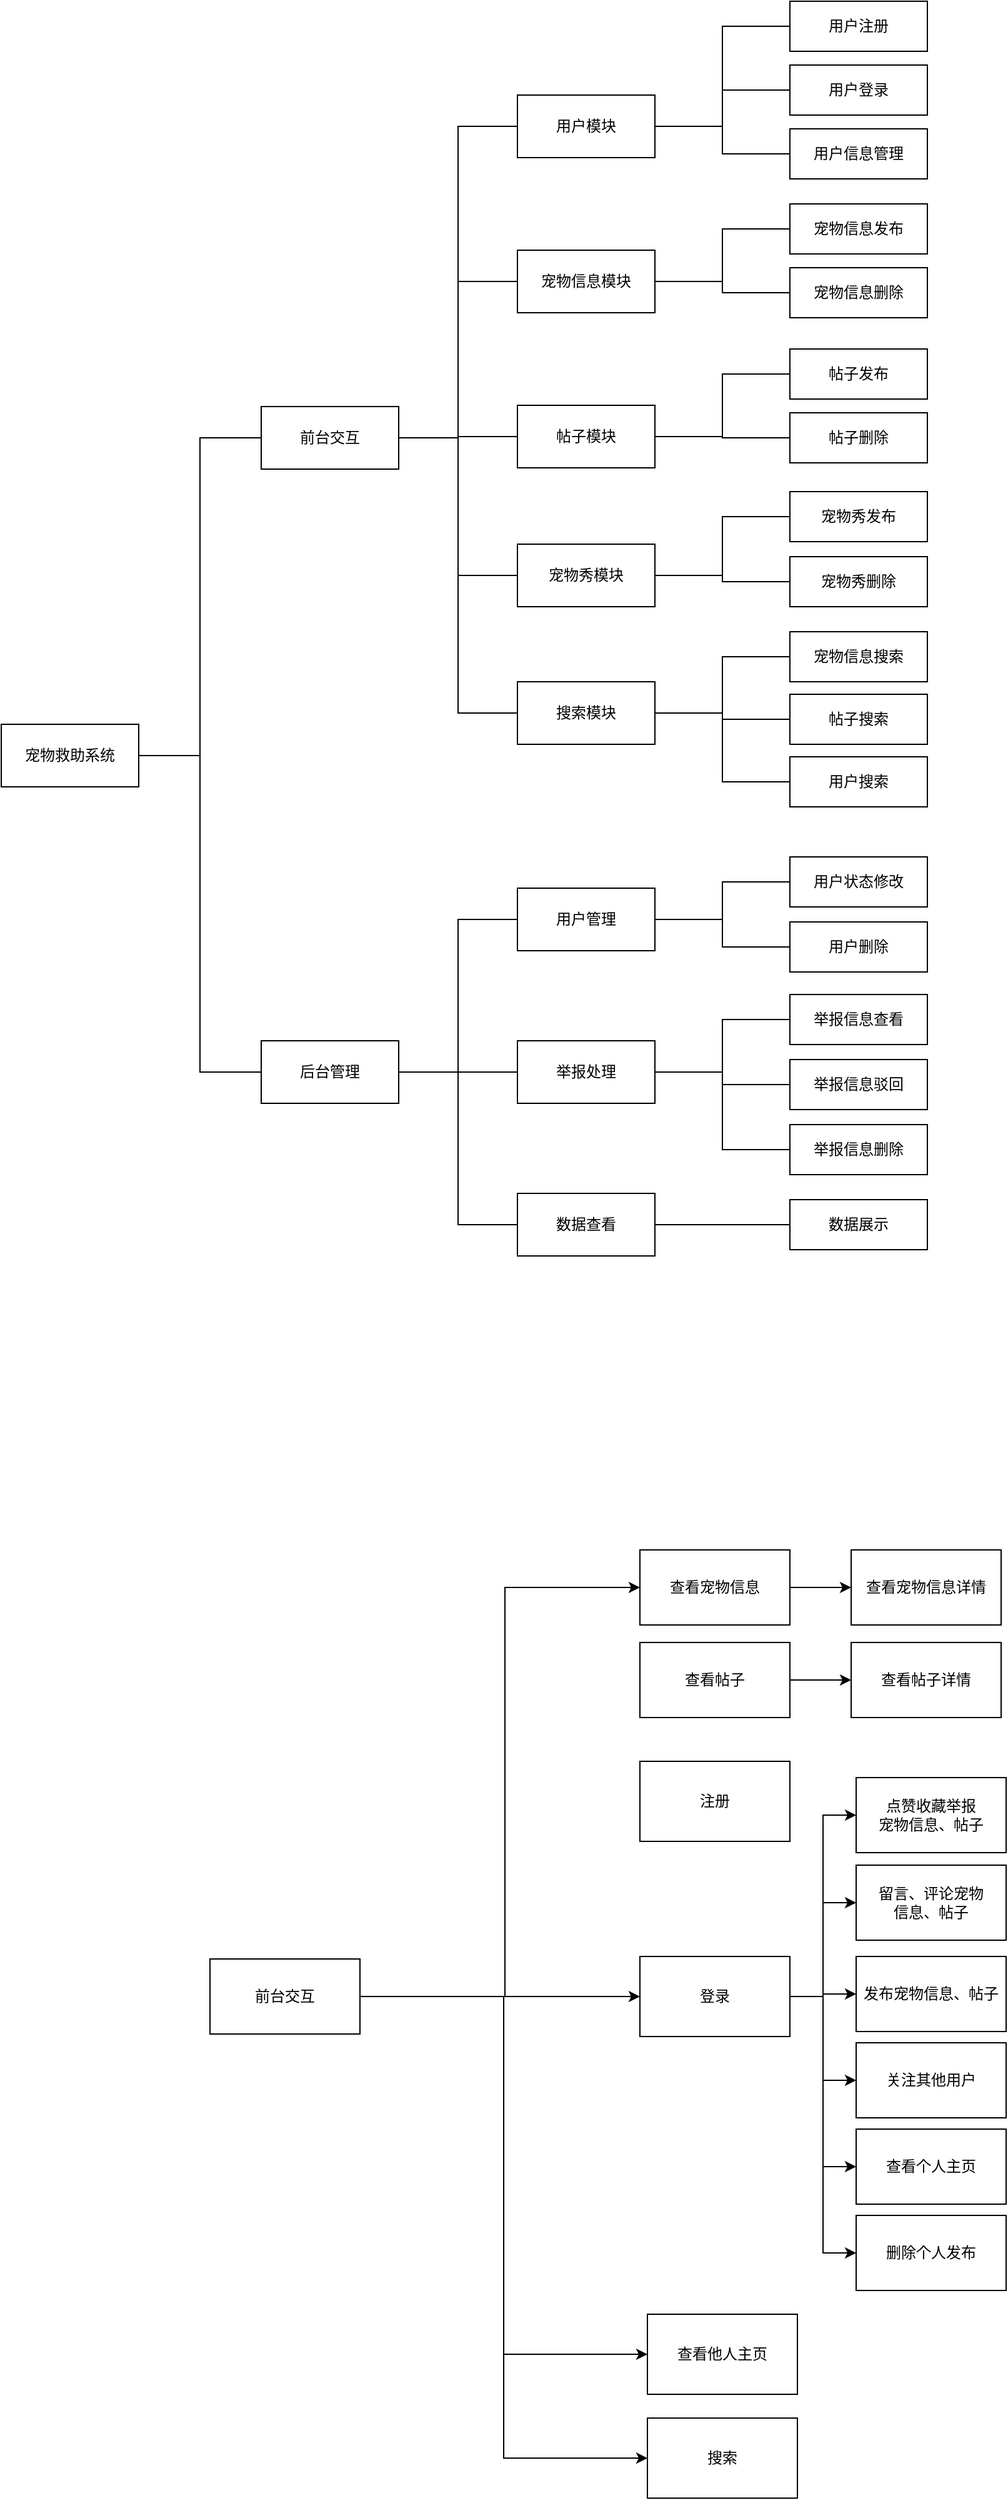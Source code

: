 <mxfile version="21.2.1" type="github">
  <diagram name="第 1 页" id="mkupdMt_LEtYy61-9lSY">
    <mxGraphModel dx="1419" dy="1184" grid="0" gridSize="10" guides="1" tooltips="1" connect="1" arrows="1" fold="1" page="0" pageScale="1" pageWidth="827" pageHeight="1169" math="0" shadow="0">
      <root>
        <mxCell id="0" />
        <mxCell id="1" parent="0" />
        <mxCell id="m7fBolxANu1u9ZSStpLS-4" style="edgeStyle=orthogonalEdgeStyle;rounded=0;orthogonalLoop=1;jettySize=auto;html=1;entryX=0;entryY=0.5;entryDx=0;entryDy=0;endArrow=none;endFill=0;" parent="1" source="m7fBolxANu1u9ZSStpLS-1" target="m7fBolxANu1u9ZSStpLS-3" edge="1">
          <mxGeometry relative="1" as="geometry" />
        </mxCell>
        <mxCell id="m7fBolxANu1u9ZSStpLS-5" style="edgeStyle=orthogonalEdgeStyle;rounded=0;orthogonalLoop=1;jettySize=auto;html=1;entryX=0;entryY=0.5;entryDx=0;entryDy=0;endArrow=none;endFill=0;" parent="1" source="m7fBolxANu1u9ZSStpLS-1" target="m7fBolxANu1u9ZSStpLS-2" edge="1">
          <mxGeometry relative="1" as="geometry" />
        </mxCell>
        <mxCell id="m7fBolxANu1u9ZSStpLS-1" value="宠物救助系统" style="html=1;whiteSpace=wrap;" parent="1" vertex="1">
          <mxGeometry x="2" y="215" width="110" height="50" as="geometry" />
        </mxCell>
        <mxCell id="m7fBolxANu1u9ZSStpLS-67" style="edgeStyle=orthogonalEdgeStyle;rounded=0;orthogonalLoop=1;jettySize=auto;html=1;entryX=0;entryY=0.5;entryDx=0;entryDy=0;endArrow=none;endFill=0;" parent="1" source="m7fBolxANu1u9ZSStpLS-2" target="m7fBolxANu1u9ZSStpLS-51" edge="1">
          <mxGeometry relative="1" as="geometry" />
        </mxCell>
        <mxCell id="m7fBolxANu1u9ZSStpLS-68" style="edgeStyle=orthogonalEdgeStyle;rounded=0;orthogonalLoop=1;jettySize=auto;html=1;endArrow=none;endFill=0;" parent="1" source="m7fBolxANu1u9ZSStpLS-2" target="m7fBolxANu1u9ZSStpLS-52" edge="1">
          <mxGeometry relative="1" as="geometry" />
        </mxCell>
        <mxCell id="m7fBolxANu1u9ZSStpLS-69" style="edgeStyle=orthogonalEdgeStyle;rounded=0;orthogonalLoop=1;jettySize=auto;html=1;entryX=0;entryY=0.5;entryDx=0;entryDy=0;endArrow=none;endFill=0;" parent="1" source="m7fBolxANu1u9ZSStpLS-2" target="m7fBolxANu1u9ZSStpLS-53" edge="1">
          <mxGeometry relative="1" as="geometry" />
        </mxCell>
        <mxCell id="m7fBolxANu1u9ZSStpLS-2" value="后台管理" style="html=1;whiteSpace=wrap;" parent="1" vertex="1">
          <mxGeometry x="210" y="468" width="110" height="50" as="geometry" />
        </mxCell>
        <mxCell id="m7fBolxANu1u9ZSStpLS-46" style="edgeStyle=orthogonalEdgeStyle;rounded=0;orthogonalLoop=1;jettySize=auto;html=1;entryX=0;entryY=0.5;entryDx=0;entryDy=0;endArrow=none;endFill=0;" parent="1" source="m7fBolxANu1u9ZSStpLS-3" target="m7fBolxANu1u9ZSStpLS-10" edge="1">
          <mxGeometry relative="1" as="geometry" />
        </mxCell>
        <mxCell id="m7fBolxANu1u9ZSStpLS-47" style="edgeStyle=orthogonalEdgeStyle;rounded=0;orthogonalLoop=1;jettySize=auto;html=1;entryX=0;entryY=0.5;entryDx=0;entryDy=0;endArrow=none;endFill=0;" parent="1" source="m7fBolxANu1u9ZSStpLS-3" target="m7fBolxANu1u9ZSStpLS-9" edge="1">
          <mxGeometry relative="1" as="geometry" />
        </mxCell>
        <mxCell id="m7fBolxANu1u9ZSStpLS-48" style="edgeStyle=orthogonalEdgeStyle;rounded=0;orthogonalLoop=1;jettySize=auto;html=1;entryX=0;entryY=0.5;entryDx=0;entryDy=0;endArrow=none;endFill=0;" parent="1" source="m7fBolxANu1u9ZSStpLS-3" target="m7fBolxANu1u9ZSStpLS-8" edge="1">
          <mxGeometry relative="1" as="geometry" />
        </mxCell>
        <mxCell id="m7fBolxANu1u9ZSStpLS-49" style="edgeStyle=orthogonalEdgeStyle;rounded=0;orthogonalLoop=1;jettySize=auto;html=1;entryX=0;entryY=0.5;entryDx=0;entryDy=0;endArrow=none;endFill=0;" parent="1" source="m7fBolxANu1u9ZSStpLS-3" target="m7fBolxANu1u9ZSStpLS-7" edge="1">
          <mxGeometry relative="1" as="geometry" />
        </mxCell>
        <mxCell id="m7fBolxANu1u9ZSStpLS-50" style="edgeStyle=orthogonalEdgeStyle;rounded=0;orthogonalLoop=1;jettySize=auto;html=1;entryX=0;entryY=0.5;entryDx=0;entryDy=0;endArrow=none;endFill=0;" parent="1" source="m7fBolxANu1u9ZSStpLS-3" target="m7fBolxANu1u9ZSStpLS-6" edge="1">
          <mxGeometry relative="1" as="geometry" />
        </mxCell>
        <mxCell id="m7fBolxANu1u9ZSStpLS-3" value="前台交互" style="html=1;whiteSpace=wrap;" parent="1" vertex="1">
          <mxGeometry x="210" y="-39" width="110" height="50" as="geometry" />
        </mxCell>
        <mxCell id="m7fBolxANu1u9ZSStpLS-43" style="edgeStyle=orthogonalEdgeStyle;rounded=0;orthogonalLoop=1;jettySize=auto;html=1;entryX=0;entryY=0.5;entryDx=0;entryDy=0;endArrow=none;endFill=0;" parent="1" source="m7fBolxANu1u9ZSStpLS-6" target="m7fBolxANu1u9ZSStpLS-31" edge="1">
          <mxGeometry relative="1" as="geometry" />
        </mxCell>
        <mxCell id="m7fBolxANu1u9ZSStpLS-44" style="edgeStyle=orthogonalEdgeStyle;rounded=0;orthogonalLoop=1;jettySize=auto;html=1;entryX=0;entryY=0.5;entryDx=0;entryDy=0;endArrow=none;endFill=0;" parent="1" source="m7fBolxANu1u9ZSStpLS-6" target="m7fBolxANu1u9ZSStpLS-20" edge="1">
          <mxGeometry relative="1" as="geometry" />
        </mxCell>
        <mxCell id="m7fBolxANu1u9ZSStpLS-45" style="edgeStyle=orthogonalEdgeStyle;rounded=0;orthogonalLoop=1;jettySize=auto;html=1;entryX=0;entryY=0.5;entryDx=0;entryDy=0;endArrow=none;endFill=0;" parent="1" source="m7fBolxANu1u9ZSStpLS-6" target="m7fBolxANu1u9ZSStpLS-32" edge="1">
          <mxGeometry relative="1" as="geometry" />
        </mxCell>
        <mxCell id="m7fBolxANu1u9ZSStpLS-6" value="搜索模块" style="html=1;whiteSpace=wrap;" parent="1" vertex="1">
          <mxGeometry x="415" y="181" width="110" height="50" as="geometry" />
        </mxCell>
        <mxCell id="m7fBolxANu1u9ZSStpLS-41" style="edgeStyle=orthogonalEdgeStyle;rounded=0;orthogonalLoop=1;jettySize=auto;html=1;entryX=0;entryY=0.5;entryDx=0;entryDy=0;endArrow=none;endFill=0;" parent="1" source="m7fBolxANu1u9ZSStpLS-7" target="m7fBolxANu1u9ZSStpLS-27" edge="1">
          <mxGeometry relative="1" as="geometry" />
        </mxCell>
        <mxCell id="m7fBolxANu1u9ZSStpLS-42" style="edgeStyle=orthogonalEdgeStyle;rounded=0;orthogonalLoop=1;jettySize=auto;html=1;entryX=0;entryY=0.5;entryDx=0;entryDy=0;endArrow=none;endFill=0;" parent="1" source="m7fBolxANu1u9ZSStpLS-7" target="m7fBolxANu1u9ZSStpLS-19" edge="1">
          <mxGeometry relative="1" as="geometry" />
        </mxCell>
        <mxCell id="m7fBolxANu1u9ZSStpLS-7" value="宠物秀模块" style="html=1;whiteSpace=wrap;" parent="1" vertex="1">
          <mxGeometry x="415" y="71" width="110" height="50" as="geometry" />
        </mxCell>
        <mxCell id="m7fBolxANu1u9ZSStpLS-38" style="edgeStyle=orthogonalEdgeStyle;rounded=0;orthogonalLoop=1;jettySize=auto;html=1;entryX=0;entryY=0.5;entryDx=0;entryDy=0;endArrow=none;endFill=0;" parent="1" source="m7fBolxANu1u9ZSStpLS-8" target="m7fBolxANu1u9ZSStpLS-25" edge="1">
          <mxGeometry relative="1" as="geometry" />
        </mxCell>
        <mxCell id="m7fBolxANu1u9ZSStpLS-39" style="edgeStyle=orthogonalEdgeStyle;rounded=0;orthogonalLoop=1;jettySize=auto;html=1;entryX=0;entryY=0.5;entryDx=0;entryDy=0;endArrow=none;endFill=0;" parent="1" source="m7fBolxANu1u9ZSStpLS-8" target="m7fBolxANu1u9ZSStpLS-26" edge="1">
          <mxGeometry relative="1" as="geometry" />
        </mxCell>
        <mxCell id="m7fBolxANu1u9ZSStpLS-8" value="帖子模块" style="html=1;whiteSpace=wrap;" parent="1" vertex="1">
          <mxGeometry x="415" y="-40" width="110" height="50" as="geometry" />
        </mxCell>
        <mxCell id="m7fBolxANu1u9ZSStpLS-36" style="edgeStyle=orthogonalEdgeStyle;rounded=0;orthogonalLoop=1;jettySize=auto;html=1;entryX=0;entryY=0.5;entryDx=0;entryDy=0;endArrow=none;endFill=0;" parent="1" source="m7fBolxANu1u9ZSStpLS-9" target="m7fBolxANu1u9ZSStpLS-23" edge="1">
          <mxGeometry relative="1" as="geometry" />
        </mxCell>
        <mxCell id="m7fBolxANu1u9ZSStpLS-37" style="edgeStyle=orthogonalEdgeStyle;rounded=0;orthogonalLoop=1;jettySize=auto;html=1;entryX=0;entryY=0.5;entryDx=0;entryDy=0;endArrow=none;endFill=0;" parent="1" source="m7fBolxANu1u9ZSStpLS-9" target="m7fBolxANu1u9ZSStpLS-24" edge="1">
          <mxGeometry relative="1" as="geometry" />
        </mxCell>
        <mxCell id="m7fBolxANu1u9ZSStpLS-9" value="宠物信息模块" style="html=1;whiteSpace=wrap;" parent="1" vertex="1">
          <mxGeometry x="415" y="-164" width="110" height="50" as="geometry" />
        </mxCell>
        <mxCell id="m7fBolxANu1u9ZSStpLS-33" style="edgeStyle=orthogonalEdgeStyle;rounded=0;orthogonalLoop=1;jettySize=auto;html=1;entryX=0;entryY=0.5;entryDx=0;entryDy=0;endArrow=none;endFill=0;" parent="1" source="m7fBolxANu1u9ZSStpLS-10" target="m7fBolxANu1u9ZSStpLS-13" edge="1">
          <mxGeometry relative="1" as="geometry" />
        </mxCell>
        <mxCell id="m7fBolxANu1u9ZSStpLS-34" style="edgeStyle=orthogonalEdgeStyle;rounded=0;orthogonalLoop=1;jettySize=auto;html=1;entryX=0;entryY=0.5;entryDx=0;entryDy=0;endArrow=none;endFill=0;" parent="1" source="m7fBolxANu1u9ZSStpLS-10" target="m7fBolxANu1u9ZSStpLS-21" edge="1">
          <mxGeometry relative="1" as="geometry" />
        </mxCell>
        <mxCell id="m7fBolxANu1u9ZSStpLS-35" style="edgeStyle=orthogonalEdgeStyle;rounded=0;orthogonalLoop=1;jettySize=auto;html=1;entryX=0;entryY=0.5;entryDx=0;entryDy=0;endArrow=none;endFill=0;" parent="1" source="m7fBolxANu1u9ZSStpLS-10" target="m7fBolxANu1u9ZSStpLS-22" edge="1">
          <mxGeometry relative="1" as="geometry" />
        </mxCell>
        <mxCell id="m7fBolxANu1u9ZSStpLS-10" value="用户模块" style="html=1;whiteSpace=wrap;" parent="1" vertex="1">
          <mxGeometry x="415" y="-288" width="110" height="50" as="geometry" />
        </mxCell>
        <mxCell id="m7fBolxANu1u9ZSStpLS-13" value="用户注册" style="html=1;whiteSpace=wrap;" parent="1" vertex="1">
          <mxGeometry x="633" y="-363" width="110" height="40" as="geometry" />
        </mxCell>
        <mxCell id="m7fBolxANu1u9ZSStpLS-19" value="宠物秀删除" style="html=1;whiteSpace=wrap;" parent="1" vertex="1">
          <mxGeometry x="633" y="81" width="110" height="40" as="geometry" />
        </mxCell>
        <mxCell id="m7fBolxANu1u9ZSStpLS-20" value="宠物信息搜索" style="html=1;whiteSpace=wrap;" parent="1" vertex="1">
          <mxGeometry x="633" y="141" width="110" height="40" as="geometry" />
        </mxCell>
        <mxCell id="m7fBolxANu1u9ZSStpLS-21" value="用户登录" style="html=1;whiteSpace=wrap;" parent="1" vertex="1">
          <mxGeometry x="633" y="-312" width="110" height="40" as="geometry" />
        </mxCell>
        <mxCell id="m7fBolxANu1u9ZSStpLS-22" value="用户信息管理" style="html=1;whiteSpace=wrap;" parent="1" vertex="1">
          <mxGeometry x="633" y="-261" width="110" height="40" as="geometry" />
        </mxCell>
        <mxCell id="m7fBolxANu1u9ZSStpLS-23" value="宠物信息发布" style="html=1;whiteSpace=wrap;" parent="1" vertex="1">
          <mxGeometry x="633" y="-201" width="110" height="40" as="geometry" />
        </mxCell>
        <mxCell id="m7fBolxANu1u9ZSStpLS-24" value="宠物信息删除" style="html=1;whiteSpace=wrap;" parent="1" vertex="1">
          <mxGeometry x="633" y="-150" width="110" height="40" as="geometry" />
        </mxCell>
        <mxCell id="m7fBolxANu1u9ZSStpLS-25" value="帖子发布" style="html=1;whiteSpace=wrap;" parent="1" vertex="1">
          <mxGeometry x="633" y="-85" width="110" height="40" as="geometry" />
        </mxCell>
        <mxCell id="m7fBolxANu1u9ZSStpLS-26" value="帖子删除" style="html=1;whiteSpace=wrap;" parent="1" vertex="1">
          <mxGeometry x="633" y="-34" width="110" height="40" as="geometry" />
        </mxCell>
        <mxCell id="m7fBolxANu1u9ZSStpLS-27" value="宠物秀发布" style="html=1;whiteSpace=wrap;" parent="1" vertex="1">
          <mxGeometry x="633" y="29" width="110" height="40" as="geometry" />
        </mxCell>
        <mxCell id="m7fBolxANu1u9ZSStpLS-31" value="帖子搜索" style="html=1;whiteSpace=wrap;" parent="1" vertex="1">
          <mxGeometry x="633" y="191" width="110" height="40" as="geometry" />
        </mxCell>
        <mxCell id="m7fBolxANu1u9ZSStpLS-32" value="用户搜索" style="html=1;whiteSpace=wrap;" parent="1" vertex="1">
          <mxGeometry x="633" y="241" width="110" height="40" as="geometry" />
        </mxCell>
        <mxCell id="m7fBolxANu1u9ZSStpLS-61" style="edgeStyle=orthogonalEdgeStyle;rounded=0;orthogonalLoop=1;jettySize=auto;html=1;entryX=0;entryY=0.5;entryDx=0;entryDy=0;endArrow=none;endFill=0;" parent="1" source="m7fBolxANu1u9ZSStpLS-51" target="m7fBolxANu1u9ZSStpLS-54" edge="1">
          <mxGeometry relative="1" as="geometry" />
        </mxCell>
        <mxCell id="m7fBolxANu1u9ZSStpLS-62" style="edgeStyle=orthogonalEdgeStyle;rounded=0;orthogonalLoop=1;jettySize=auto;html=1;entryX=0;entryY=0.5;entryDx=0;entryDy=0;endArrow=none;endFill=0;" parent="1" source="m7fBolxANu1u9ZSStpLS-51" target="m7fBolxANu1u9ZSStpLS-56" edge="1">
          <mxGeometry relative="1" as="geometry" />
        </mxCell>
        <mxCell id="m7fBolxANu1u9ZSStpLS-51" value="用户管理" style="html=1;whiteSpace=wrap;" parent="1" vertex="1">
          <mxGeometry x="415" y="346" width="110" height="50" as="geometry" />
        </mxCell>
        <mxCell id="m7fBolxANu1u9ZSStpLS-63" style="edgeStyle=orthogonalEdgeStyle;rounded=0;orthogonalLoop=1;jettySize=auto;html=1;entryX=0;entryY=0.5;entryDx=0;entryDy=0;endArrow=none;endFill=0;" parent="1" source="m7fBolxANu1u9ZSStpLS-52" target="m7fBolxANu1u9ZSStpLS-55" edge="1">
          <mxGeometry relative="1" as="geometry" />
        </mxCell>
        <mxCell id="m7fBolxANu1u9ZSStpLS-64" style="edgeStyle=orthogonalEdgeStyle;rounded=0;orthogonalLoop=1;jettySize=auto;html=1;entryX=0;entryY=0.5;entryDx=0;entryDy=0;endArrow=none;endFill=0;" parent="1" source="m7fBolxANu1u9ZSStpLS-52" target="m7fBolxANu1u9ZSStpLS-57" edge="1">
          <mxGeometry relative="1" as="geometry" />
        </mxCell>
        <mxCell id="m7fBolxANu1u9ZSStpLS-65" style="edgeStyle=orthogonalEdgeStyle;rounded=0;orthogonalLoop=1;jettySize=auto;html=1;entryX=0;entryY=0.5;entryDx=0;entryDy=0;endArrow=none;endFill=0;" parent="1" source="m7fBolxANu1u9ZSStpLS-52" target="m7fBolxANu1u9ZSStpLS-58" edge="1">
          <mxGeometry relative="1" as="geometry" />
        </mxCell>
        <mxCell id="m7fBolxANu1u9ZSStpLS-52" value="举报处理" style="html=1;whiteSpace=wrap;" parent="1" vertex="1">
          <mxGeometry x="415" y="468" width="110" height="50" as="geometry" />
        </mxCell>
        <mxCell id="m7fBolxANu1u9ZSStpLS-66" style="edgeStyle=orthogonalEdgeStyle;rounded=0;orthogonalLoop=1;jettySize=auto;html=1;entryX=0;entryY=0.5;entryDx=0;entryDy=0;endArrow=none;endFill=0;" parent="1" source="m7fBolxANu1u9ZSStpLS-53" target="m7fBolxANu1u9ZSStpLS-60" edge="1">
          <mxGeometry relative="1" as="geometry" />
        </mxCell>
        <mxCell id="m7fBolxANu1u9ZSStpLS-53" value="数据查看" style="html=1;whiteSpace=wrap;" parent="1" vertex="1">
          <mxGeometry x="415" y="590" width="110" height="50" as="geometry" />
        </mxCell>
        <mxCell id="m7fBolxANu1u9ZSStpLS-54" value="用户状态修改" style="html=1;whiteSpace=wrap;" parent="1" vertex="1">
          <mxGeometry x="633" y="321" width="110" height="40" as="geometry" />
        </mxCell>
        <mxCell id="m7fBolxANu1u9ZSStpLS-55" value="举报信息查看" style="html=1;whiteSpace=wrap;" parent="1" vertex="1">
          <mxGeometry x="633" y="431" width="110" height="40" as="geometry" />
        </mxCell>
        <mxCell id="m7fBolxANu1u9ZSStpLS-56" value="用户删除" style="html=1;whiteSpace=wrap;" parent="1" vertex="1">
          <mxGeometry x="633" y="373" width="110" height="40" as="geometry" />
        </mxCell>
        <mxCell id="m7fBolxANu1u9ZSStpLS-57" value="举报信息驳回" style="html=1;whiteSpace=wrap;" parent="1" vertex="1">
          <mxGeometry x="633" y="483" width="110" height="40" as="geometry" />
        </mxCell>
        <mxCell id="m7fBolxANu1u9ZSStpLS-58" value="举报信息删除" style="html=1;whiteSpace=wrap;" parent="1" vertex="1">
          <mxGeometry x="633" y="535" width="110" height="40" as="geometry" />
        </mxCell>
        <mxCell id="m7fBolxANu1u9ZSStpLS-60" value="数据展示" style="html=1;whiteSpace=wrap;" parent="1" vertex="1">
          <mxGeometry x="633" y="595" width="110" height="40" as="geometry" />
        </mxCell>
        <mxCell id="L2Lc0W-A_zfTHTfOmXOo-29" style="edgeStyle=orthogonalEdgeStyle;rounded=0;orthogonalLoop=1;jettySize=auto;html=1;entryX=0;entryY=0.5;entryDx=0;entryDy=0;" edge="1" parent="1" source="L2Lc0W-A_zfTHTfOmXOo-1" target="L2Lc0W-A_zfTHTfOmXOo-5">
          <mxGeometry relative="1" as="geometry">
            <mxPoint x="332.6" y="1232" as="targetPoint" />
            <Array as="points">
              <mxPoint x="405" y="1232" />
              <mxPoint x="405" y="905" />
            </Array>
          </mxGeometry>
        </mxCell>
        <mxCell id="L2Lc0W-A_zfTHTfOmXOo-30" style="edgeStyle=orthogonalEdgeStyle;rounded=0;orthogonalLoop=1;jettySize=auto;html=1;entryX=0;entryY=0.5;entryDx=0;entryDy=0;" edge="1" parent="1" source="L2Lc0W-A_zfTHTfOmXOo-1" target="L2Lc0W-A_zfTHTfOmXOo-13">
          <mxGeometry relative="1" as="geometry" />
        </mxCell>
        <mxCell id="L2Lc0W-A_zfTHTfOmXOo-31" style="edgeStyle=orthogonalEdgeStyle;rounded=0;orthogonalLoop=1;jettySize=auto;html=1;entryX=0;entryY=0.5;entryDx=0;entryDy=0;" edge="1" parent="1" source="L2Lc0W-A_zfTHTfOmXOo-1" target="L2Lc0W-A_zfTHTfOmXOo-28">
          <mxGeometry relative="1" as="geometry" />
        </mxCell>
        <mxCell id="L2Lc0W-A_zfTHTfOmXOo-34" style="edgeStyle=orthogonalEdgeStyle;rounded=0;orthogonalLoop=1;jettySize=auto;html=1;entryX=0;entryY=0.5;entryDx=0;entryDy=0;" edge="1" parent="1" source="L2Lc0W-A_zfTHTfOmXOo-1" target="L2Lc0W-A_zfTHTfOmXOo-27">
          <mxGeometry relative="1" as="geometry" />
        </mxCell>
        <mxCell id="L2Lc0W-A_zfTHTfOmXOo-1" value="前台交互" style="rounded=0;whiteSpace=wrap;html=1;" vertex="1" parent="1">
          <mxGeometry x="169" y="1202" width="120" height="60" as="geometry" />
        </mxCell>
        <mxCell id="L2Lc0W-A_zfTHTfOmXOo-8" value="" style="edgeStyle=orthogonalEdgeStyle;rounded=0;orthogonalLoop=1;jettySize=auto;html=1;" edge="1" parent="1" source="L2Lc0W-A_zfTHTfOmXOo-5" target="L2Lc0W-A_zfTHTfOmXOo-7">
          <mxGeometry relative="1" as="geometry" />
        </mxCell>
        <mxCell id="L2Lc0W-A_zfTHTfOmXOo-5" value="查看宠物信息" style="whiteSpace=wrap;html=1;rounded=0;" vertex="1" parent="1">
          <mxGeometry x="513" y="875" width="120" height="60" as="geometry" />
        </mxCell>
        <mxCell id="L2Lc0W-A_zfTHTfOmXOo-7" value="查看宠物信息详情" style="whiteSpace=wrap;html=1;rounded=0;" vertex="1" parent="1">
          <mxGeometry x="682" y="875" width="120" height="60" as="geometry" />
        </mxCell>
        <mxCell id="L2Lc0W-A_zfTHTfOmXOo-12" value="" style="edgeStyle=orthogonalEdgeStyle;rounded=0;orthogonalLoop=1;jettySize=auto;html=1;" edge="1" parent="1" source="L2Lc0W-A_zfTHTfOmXOo-9" target="L2Lc0W-A_zfTHTfOmXOo-11">
          <mxGeometry relative="1" as="geometry" />
        </mxCell>
        <mxCell id="L2Lc0W-A_zfTHTfOmXOo-9" value="查看帖子" style="whiteSpace=wrap;html=1;rounded=0;" vertex="1" parent="1">
          <mxGeometry x="513" y="949" width="120" height="60" as="geometry" />
        </mxCell>
        <mxCell id="L2Lc0W-A_zfTHTfOmXOo-11" value="查看帖子详情" style="whiteSpace=wrap;html=1;rounded=0;" vertex="1" parent="1">
          <mxGeometry x="682" y="949" width="120" height="60" as="geometry" />
        </mxCell>
        <mxCell id="L2Lc0W-A_zfTHTfOmXOo-21" style="edgeStyle=orthogonalEdgeStyle;rounded=0;orthogonalLoop=1;jettySize=auto;html=1;entryX=0;entryY=0.5;entryDx=0;entryDy=0;" edge="1" parent="1" source="L2Lc0W-A_zfTHTfOmXOo-13" target="L2Lc0W-A_zfTHTfOmXOo-17">
          <mxGeometry relative="1" as="geometry" />
        </mxCell>
        <mxCell id="L2Lc0W-A_zfTHTfOmXOo-22" style="edgeStyle=orthogonalEdgeStyle;rounded=0;orthogonalLoop=1;jettySize=auto;html=1;entryX=0;entryY=0.5;entryDx=0;entryDy=0;" edge="1" parent="1" source="L2Lc0W-A_zfTHTfOmXOo-13" target="L2Lc0W-A_zfTHTfOmXOo-16">
          <mxGeometry relative="1" as="geometry" />
        </mxCell>
        <mxCell id="L2Lc0W-A_zfTHTfOmXOo-23" style="edgeStyle=orthogonalEdgeStyle;rounded=0;orthogonalLoop=1;jettySize=auto;html=1;entryX=0;entryY=0.5;entryDx=0;entryDy=0;" edge="1" parent="1" source="L2Lc0W-A_zfTHTfOmXOo-13" target="L2Lc0W-A_zfTHTfOmXOo-19">
          <mxGeometry relative="1" as="geometry" />
        </mxCell>
        <mxCell id="L2Lc0W-A_zfTHTfOmXOo-24" style="edgeStyle=orthogonalEdgeStyle;rounded=0;orthogonalLoop=1;jettySize=auto;html=1;entryX=0;entryY=0.5;entryDx=0;entryDy=0;" edge="1" parent="1" source="L2Lc0W-A_zfTHTfOmXOo-13" target="L2Lc0W-A_zfTHTfOmXOo-15">
          <mxGeometry relative="1" as="geometry" />
        </mxCell>
        <mxCell id="L2Lc0W-A_zfTHTfOmXOo-25" style="edgeStyle=orthogonalEdgeStyle;rounded=0;orthogonalLoop=1;jettySize=auto;html=1;entryX=0;entryY=0.5;entryDx=0;entryDy=0;" edge="1" parent="1" source="L2Lc0W-A_zfTHTfOmXOo-13" target="L2Lc0W-A_zfTHTfOmXOo-18">
          <mxGeometry relative="1" as="geometry" />
        </mxCell>
        <mxCell id="L2Lc0W-A_zfTHTfOmXOo-26" style="edgeStyle=orthogonalEdgeStyle;rounded=0;orthogonalLoop=1;jettySize=auto;html=1;entryX=0;entryY=0.5;entryDx=0;entryDy=0;" edge="1" parent="1" source="L2Lc0W-A_zfTHTfOmXOo-13" target="L2Lc0W-A_zfTHTfOmXOo-20">
          <mxGeometry relative="1" as="geometry" />
        </mxCell>
        <mxCell id="L2Lc0W-A_zfTHTfOmXOo-13" value="登录" style="whiteSpace=wrap;html=1;rounded=0;" vertex="1" parent="1">
          <mxGeometry x="513" y="1200" width="120" height="64" as="geometry" />
        </mxCell>
        <mxCell id="L2Lc0W-A_zfTHTfOmXOo-15" value="关注其他用户" style="whiteSpace=wrap;html=1;rounded=0;" vertex="1" parent="1">
          <mxGeometry x="686" y="1269" width="120" height="60" as="geometry" />
        </mxCell>
        <mxCell id="L2Lc0W-A_zfTHTfOmXOo-16" value="留言、评论宠物&lt;br&gt;信息、帖子" style="whiteSpace=wrap;html=1;rounded=0;" vertex="1" parent="1">
          <mxGeometry x="686" y="1127" width="120" height="60" as="geometry" />
        </mxCell>
        <mxCell id="L2Lc0W-A_zfTHTfOmXOo-17" value="点赞收藏举报&lt;br&gt;宠物信息、帖子" style="whiteSpace=wrap;html=1;rounded=0;" vertex="1" parent="1">
          <mxGeometry x="686" y="1057" width="120" height="60" as="geometry" />
        </mxCell>
        <mxCell id="L2Lc0W-A_zfTHTfOmXOo-18" value="查看个人主页" style="whiteSpace=wrap;html=1;rounded=0;" vertex="1" parent="1">
          <mxGeometry x="686" y="1338" width="120" height="60" as="geometry" />
        </mxCell>
        <mxCell id="L2Lc0W-A_zfTHTfOmXOo-19" value="发布宠物信息、帖子" style="whiteSpace=wrap;html=1;rounded=0;" vertex="1" parent="1">
          <mxGeometry x="686" y="1200" width="120" height="60" as="geometry" />
        </mxCell>
        <mxCell id="L2Lc0W-A_zfTHTfOmXOo-20" value="删除个人发布" style="whiteSpace=wrap;html=1;rounded=0;" vertex="1" parent="1">
          <mxGeometry x="686" y="1407" width="120" height="60" as="geometry" />
        </mxCell>
        <mxCell id="L2Lc0W-A_zfTHTfOmXOo-27" value="搜索" style="whiteSpace=wrap;html=1;rounded=0;" vertex="1" parent="1">
          <mxGeometry x="519" y="1569" width="120" height="64" as="geometry" />
        </mxCell>
        <mxCell id="L2Lc0W-A_zfTHTfOmXOo-28" value="查看他人主页" style="whiteSpace=wrap;html=1;rounded=0;" vertex="1" parent="1">
          <mxGeometry x="519" y="1486" width="120" height="64" as="geometry" />
        </mxCell>
        <mxCell id="L2Lc0W-A_zfTHTfOmXOo-32" value="注册" style="whiteSpace=wrap;html=1;rounded=0;" vertex="1" parent="1">
          <mxGeometry x="513" y="1044" width="120" height="64" as="geometry" />
        </mxCell>
      </root>
    </mxGraphModel>
  </diagram>
</mxfile>
